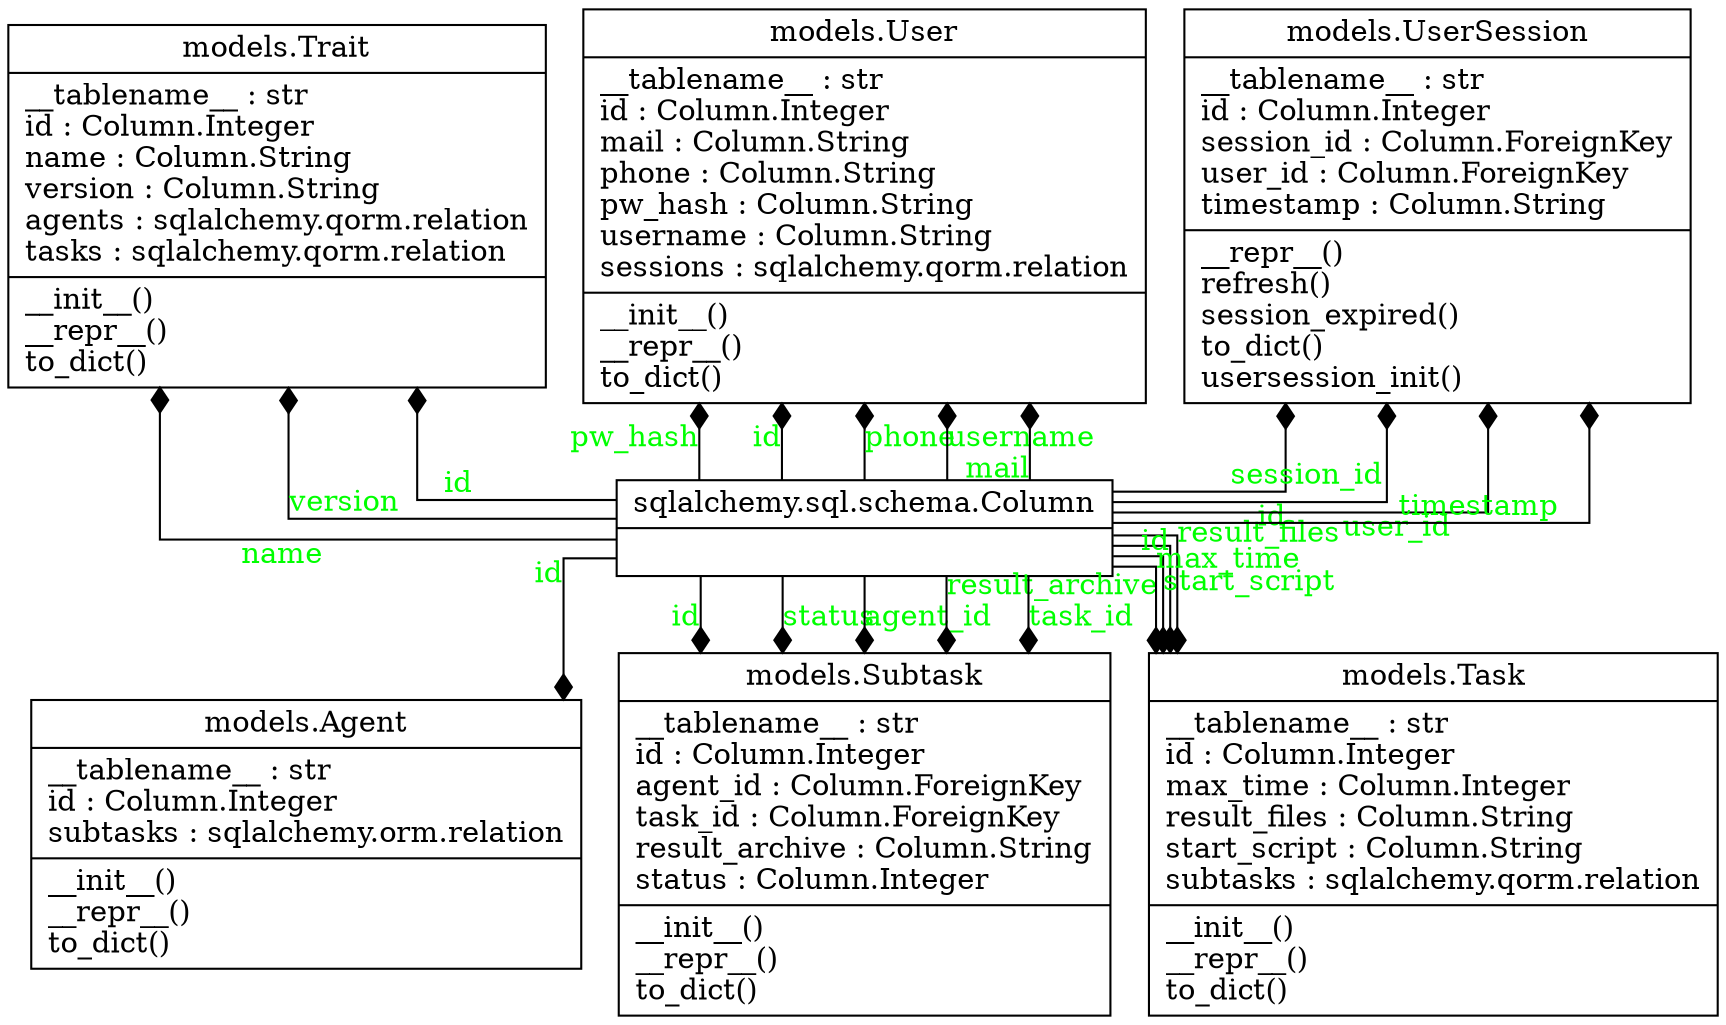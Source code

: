 digraph "classes_Models" {
	charset="utf-8";
	rankdir="TB";
	splines=ortho
	//size=2.5;
	//ratio=compress;
	//splines=ortho;
	n1 [label="{models.Agent|__tablename__ : str\lid : Column.Integer\lsubtasks : sqlalchemy.orm.relation\l|__init__()\l__repr__()\lto_dict()\l}", shape="record"];
	n2 [label="{models.Subtask|__tablename__ : str\lid : Column.Integer\lagent_id : Column.ForeignKey\ltask_id : Column.ForeignKey\lresult_archive : Column.String\lstatus : Column.Integer\l|__init__()\l__repr__()\lto_dict()\l}", shape="record"];
	n3 [label="{models.Task|__tablename__ : str\lid : Column.Integer\lmax_time : Column.Integer\lresult_files : Column.String\lstart_script : Column.String\lsubtasks : sqlalchemy.qorm.relation\l|__init__()\l__repr__()\lto_dict()\l}", shape="record"];
	n4 [label="{models.Trait|__tablename__ : str\lid : Column.Integer\lname : Column.String\lversion : Column.String\lagents : sqlalchemy.qorm.relation\ltasks : sqlalchemy.qorm.relation\l|__init__()\l__repr__()\lto_dict()\l}", shape="record"];
	n5 [label="{models.User|__tablename__ : str\lid : Column.Integer\lmail : Column.String\lphone : Column.String\lpw_hash : Column.String\lusername : Column.String\lsessions : sqlalchemy.qorm.relation\l|__init__()\l__repr__()\lto_dict()\l}", shape="record"];
	n6 [label="{models.UserSession|__tablename__ : str\lid : Column.Integer\lsession_id : Column.ForeignKey\luser_id : Column.ForeignKey\ltimestamp : Column.String\l|__repr__()\lrefresh()\lsession_expired()\lto_dict()\lusersession_init()\l}", shape="record"];
	n7 [label="{sqlalchemy.sql.schema.Column|}", shape="record"];
	n7 -> n1 [arrowhead="diamond", arrowtail="none", fontcolor="green", xlabel="id", style="solid"];
	n7 -> n2 [arrowhead="diamond", arrowtail="none", fontcolor="green", xlabel="id", style="solid"];
	n7 -> n2 [arrowhead="diamond", arrowtail="none", fontcolor="green", xlabel="status", style="solid"];
	n7 -> n2 [arrowhead="diamond", arrowtail="none", fontcolor="green", xlabel="agent_id", style="solid"];
	n7 -> n2 [arrowhead="diamond", arrowtail="none", fontcolor="green", xlabel="result_archive", style="solid"];
	n7 -> n2 [arrowhead="diamond", arrowtail="none", fontcolor="green", xlabel="task_id", style="solid"];
	n7 -> n3 [arrowhead="diamond", arrowtail="none", fontcolor="green", xlabel="result_files", style="solid"];
	n7 -> n3 [arrowhead="diamond", arrowtail="none", fontcolor="green", xlabel="id", style="solid"];
	n7 -> n3 [arrowhead="diamond", arrowtail="none", fontcolor="green", xlabel="start_script", style="solid"];
	n7 -> n3 [arrowhead="diamond", arrowtail="none", fontcolor="green", xlabel="max_time", style="solid"];
	n7 -> n4 [arrowhead="diamond", arrowtail="none", fontcolor="green", xlabel="id", style="solid"];
	n7 -> n4 [arrowhead="diamond", arrowtail="none", fontcolor="green", xlabel="version", style="solid"];
	n7 -> n4 [arrowhead="diamond", arrowtail="none", fontcolor="green", xlabel="name", style="solid"];
	n7 -> n5 [arrowhead="diamond", arrowtail="none", fontcolor="green", xlabel="pw_hash", style="solid"];
	n7 -> n5 [arrowhead="diamond", arrowtail="none", fontcolor="green", xlabel="id", style="solid"];
	n7 -> n5 [arrowhead="diamond", arrowtail="none", fontcolor="green", xlabel="phone", style="solid"];
	n7 -> n5 [arrowhead="diamond", arrowtail="none", fontcolor="green", xlabel="username", style="solid"];
	n7 -> n5 [arrowhead="diamond", arrowtail="none", fontcolor="green", xlabel="mail", style="solid"];
	n7 -> n6 [arrowhead="diamond", arrowtail="none", fontcolor="green", xlabel="session_id", style="solid"];
	n7 -> n6 [arrowhead="diamond", arrowtail="none", fontcolor="green", xlabel="id", style="solid"];
	n7 -> n6 [arrowhead="diamond", arrowtail="none", fontcolor="green", xlabel="user_id", style="solid"];
	n7 -> n6 [arrowhead="diamond", arrowtail="none", fontcolor="green", xlabel="timestamp", style="solid"];
	{rank=same; n1 n2 n3}
	{rank=source; n4 n5 n6}
}